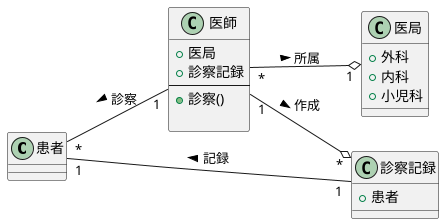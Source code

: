 @startuml
    left to right direction
    class 患者{
    }
    class 医師{
        + 医局
        + 診察記録
    ---
        + 診察()

    }
    class 医局{
        + 外科
        + 内科
        + 小児科
    }
    class 診察記録{
        + 患者
    }
    患者 "*" -- "1" 医師 : 診察 <
    医師 "*" --o "1" 医局 : 所属 >
    医師 "1" --o "*" 診察記録 :作成 >
    患者 "1" --  "1" 診察記録 : 記録 < 
@enduml